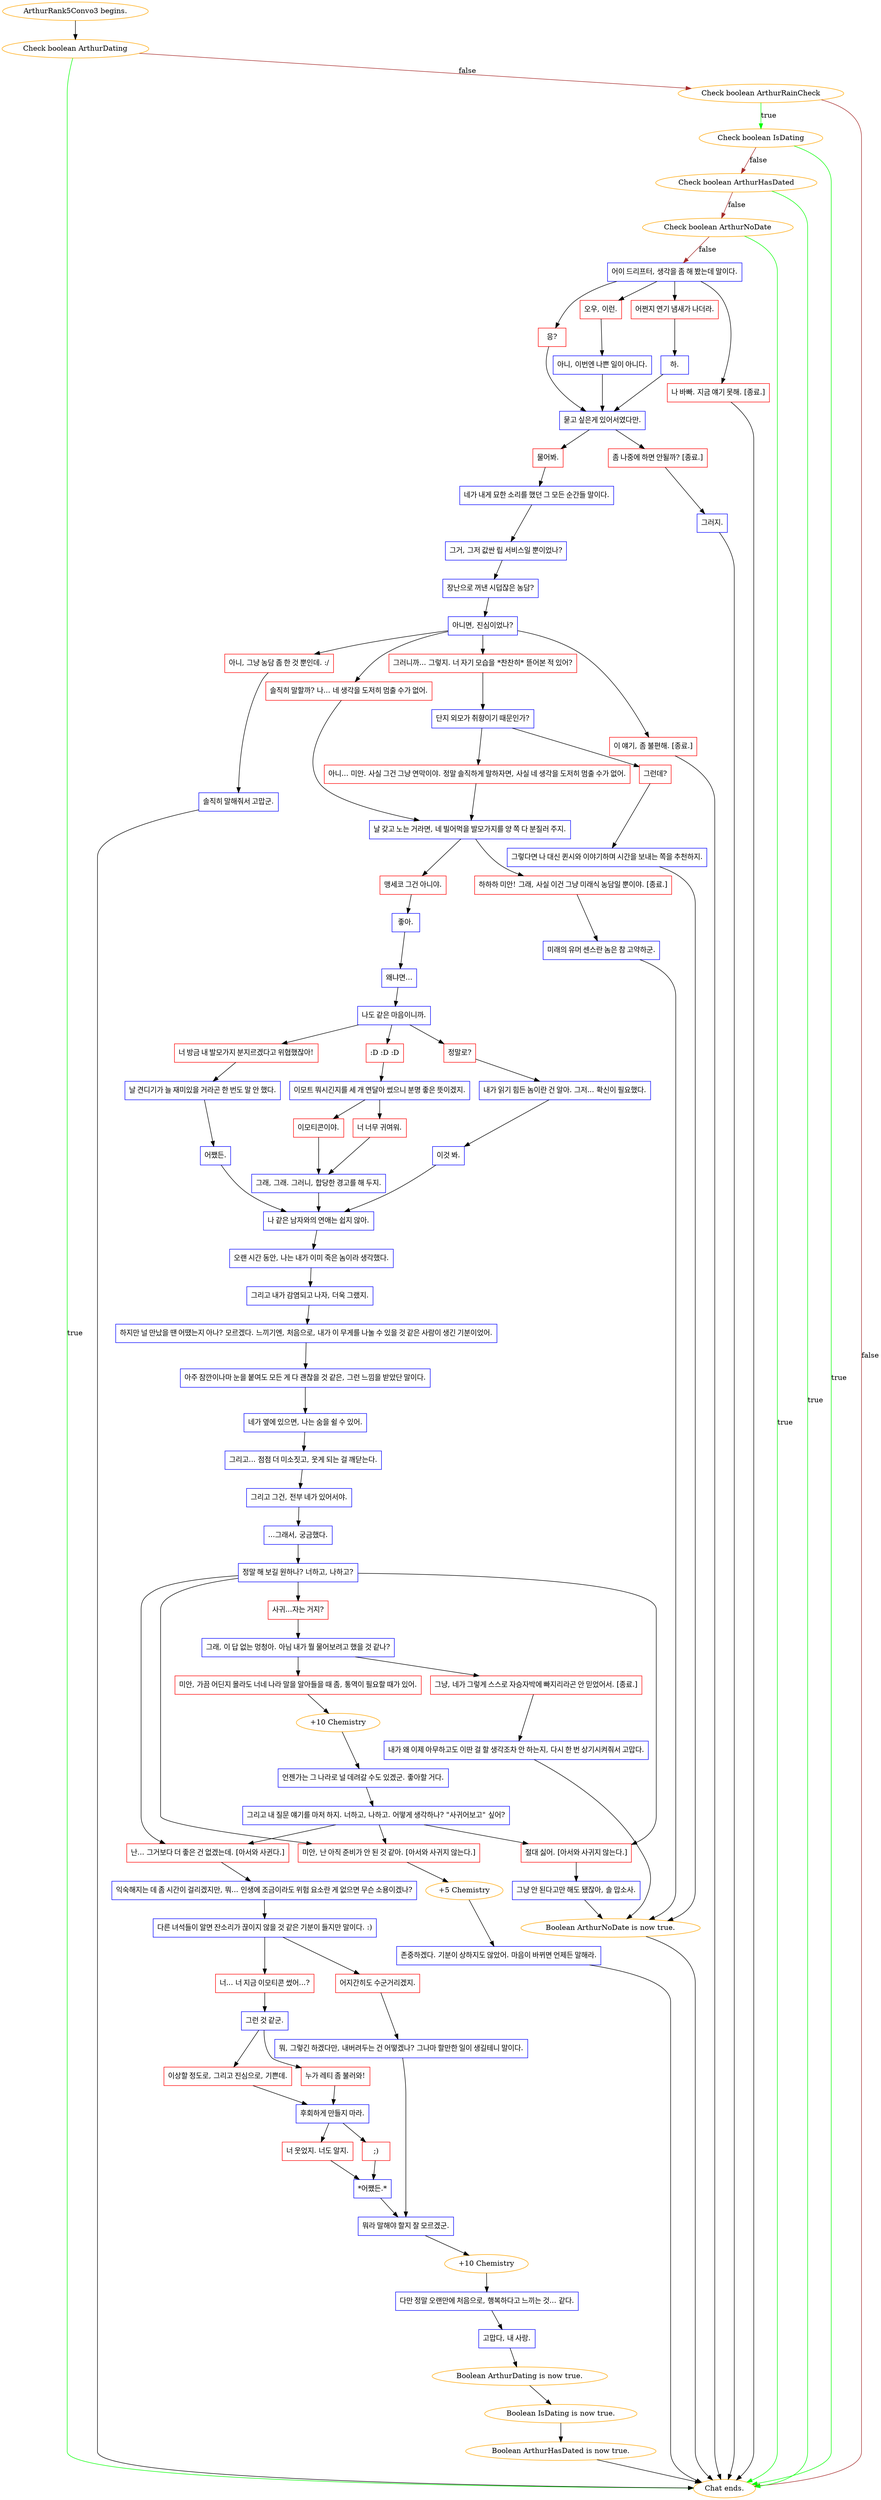 digraph {
	"ArthurRank5Convo3 begins." [color=orange];
		"ArthurRank5Convo3 begins." -> j2307772633;
	j2307772633 [label="Check boolean ArthurDating",color=orange];
		j2307772633 -> "Chat ends." [label=true,color=green];
		j2307772633 -> j1464481321 [label=false,color=brown];
	"Chat ends." [color=orange];
	j1464481321 [label="Check boolean ArthurRainCheck",color=orange];
		j1464481321 -> j586045322 [label=true,color=green];
		j1464481321 -> "Chat ends." [label=false,color=brown];
	j586045322 [label="Check boolean IsDating",color=orange];
		j586045322 -> "Chat ends." [label=true,color=green];
		j586045322 -> j2297267240 [label=false,color=brown];
	j2297267240 [label="Check boolean ArthurHasDated",color=orange];
		j2297267240 -> "Chat ends." [label=true,color=green];
		j2297267240 -> j3370241513 [label=false,color=brown];
	j3370241513 [label="Check boolean ArthurNoDate",color=orange];
		j3370241513 -> "Chat ends." [label=true,color=green];
		j3370241513 -> j3717975863 [label=false,color=brown];
	j3717975863 [label="어이 드리프터, 생각을 좀 해 봤는데 말이다.",shape=box,color=blue];
		j3717975863 -> j3715581966;
		j3717975863 -> j31633231;
		j3717975863 -> j2181728232;
		j3717975863 -> j1437394782;
	j3715581966 [label="응?",shape=box,color=red];
		j3715581966 -> j479679556;
	j31633231 [label="오우, 이런.",shape=box,color=red];
		j31633231 -> j3968980683;
	j2181728232 [label="어쩐지 연기 냄새가 나더라.",shape=box,color=red];
		j2181728232 -> j3675945045;
	j1437394782 [label="나 바빠. 지금 얘기 못해. [종료.]",shape=box,color=red];
		j1437394782 -> "Chat ends.";
	j479679556 [label="묻고 싶은게 있어서였다만.",shape=box,color=blue];
		j479679556 -> j1767557829;
		j479679556 -> j2520096240;
	j3968980683 [label="아니, 이번엔 나쁜 일이 아니다.",shape=box,color=blue];
		j3968980683 -> j479679556;
	j3675945045 [label="하.",shape=box,color=blue];
		j3675945045 -> j479679556;
	j1767557829 [label="물어봐.",shape=box,color=red];
		j1767557829 -> j2709715890;
	j2520096240 [label="좀 나중에 하면 안될까? [종료.]",shape=box,color=red];
		j2520096240 -> j3530001000;
	j2709715890 [label="네가 내게 묘한 소리를 했던 그 모든 순간들 말이다.",shape=box,color=blue];
		j2709715890 -> j3673738829;
	j3530001000 [label="그러지.",shape=box,color=blue];
		j3530001000 -> "Chat ends.";
	j3673738829 [label="그거, 그저 값싼 립 서비스일 뿐이었나?",shape=box,color=blue];
		j3673738829 -> j1948177876;
	j1948177876 [label="장난으로 꺼낸 시덥잖은 농담?",shape=box,color=blue];
		j1948177876 -> j3041315247;
	j3041315247 [label="아니면, 진심이었나?",shape=box,color=blue];
		j3041315247 -> j3256324383;
		j3041315247 -> j3538415907;
		j3041315247 -> j3742437362;
		j3041315247 -> j4108419324;
	j3256324383 [label="아니, 그냥 농담 좀 한 것 뿐인데. :/",shape=box,color=red];
		j3256324383 -> j2945759782;
	j3538415907 [label="그러니까... 그렇지. 너 자기 모습을 *찬찬히* 뜯어본 적 있어?",shape=box,color=red];
		j3538415907 -> j628036652;
	j3742437362 [label="솔직히 말할까? 나... 네 생각을 도저히 멈출 수가 없어.",shape=box,color=red];
		j3742437362 -> j1427644124;
	j4108419324 [label="이 얘기, 좀 불편해. [종료.]",shape=box,color=red];
		j4108419324 -> "Chat ends.";
	j2945759782 [label="솔직히 말해줘서 고맙군.",shape=box,color=blue];
		j2945759782 -> "Chat ends.";
	j628036652 [label="단지 외모가 취향이기 때문인가?",shape=box,color=blue];
		j628036652 -> j2642339860;
		j628036652 -> j2020094318;
	j1427644124 [label="날 갖고 노는 거라면, 네 빌어먹을 발모가지를 양 쪽 다 분질러 주지.",shape=box,color=blue];
		j1427644124 -> j19543296;
		j1427644124 -> j3650941109;
	j2642339860 [label="그런데?",shape=box,color=red];
		j2642339860 -> j2905361812;
	j2020094318 [label="아니... 미안. 사실 그건 그냥 연막이야. 정말 솔직하게 말하자면, 사실 네 생각을 도저히 멈출 수가 없어.",shape=box,color=red];
		j2020094318 -> j1427644124;
	j19543296 [label="맹세코 그건 아니야.",shape=box,color=red];
		j19543296 -> j1648337611;
	j3650941109 [label="하하하 미안! 그래, 사실 이건 그냥 미래식 농담일 뿐이야. [종료.]",shape=box,color=red];
		j3650941109 -> j3693202399;
	j2905361812 [label="그렇다면 나 대신 퀸시와 이야기하며 시간을 보내는 쪽을 추천하지.",shape=box,color=blue];
		j2905361812 -> j2533691464;
	j1648337611 [label="좋아.",shape=box,color=blue];
		j1648337611 -> j2805332052;
	j3693202399 [label="미래의 유머 센스란 놈은 참 고약하군.",shape=box,color=blue];
		j3693202399 -> j2533691464;
	j2533691464 [label="Boolean ArthurNoDate is now true.",color=orange];
		j2533691464 -> "Chat ends.";
	j2805332052 [label="왜냐면...",shape=box,color=blue];
		j2805332052 -> j2833940744;
	j2833940744 [label="나도 같은 마음이니까.",shape=box,color=blue];
		j2833940744 -> j2620920955;
		j2833940744 -> j1028839547;
		j2833940744 -> j2683951789;
	j2620920955 [label="정말로?",shape=box,color=red];
		j2620920955 -> j1636631457;
	j1028839547 [label=":D :D :D",shape=box,color=red];
		j1028839547 -> j344785875;
	j2683951789 [label="너 방금 내 발모가지 분지르겠다고 위협했잖아!",shape=box,color=red];
		j2683951789 -> j545259759;
	j1636631457 [label="내가 읽기 힘든 놈이란 건 알아. 그저... 확신이 필요했다.",shape=box,color=blue];
		j1636631457 -> j2231780972;
	j344785875 [label="이모트 뭐시긴지를 세 개 연달아 썼으니 분명 좋은 뜻이겠지.",shape=box,color=blue];
		j344785875 -> j3132692473;
		j344785875 -> j2371465264;
	j545259759 [label="날 견디기가 늘 재미있을 거라곤 한 번도 말 안 했다.",shape=box,color=blue];
		j545259759 -> j2646962012;
	j2231780972 [label="이것 봐.",shape=box,color=blue];
		j2231780972 -> j1019807516;
	j3132692473 [label="이모티콘이야.",shape=box,color=red];
		j3132692473 -> j2503635214;
	j2371465264 [label="너 너무 귀여워.",shape=box,color=red];
		j2371465264 -> j2503635214;
	j2646962012 [label="어쨌든.",shape=box,color=blue];
		j2646962012 -> j1019807516;
	j1019807516 [label="나 같은 남자와의 연애는 쉽지 않아.",shape=box,color=blue];
		j1019807516 -> j2766419524;
	j2503635214 [label="그래, 그래. 그러니, 합당한 경고를 해 두지.",shape=box,color=blue];
		j2503635214 -> j1019807516;
	j2766419524 [label="오랜 시간 동안, 나는 내가 이미 죽은 놈이라 생각했다.",shape=box,color=blue];
		j2766419524 -> j992597223;
	j992597223 [label="그리고 내가 감염되고 나자, 더욱 그랬지.",shape=box,color=blue];
		j992597223 -> j4258521734;
	j4258521734 [label="하지만 널 만났을 땐 어땠는지 아나? 모르겠다. 느끼기엔, 처음으로, 내가 이 무게를 나눌 수 있을 것 같은 사람이 생긴 기분이었어.",shape=box,color=blue];
		j4258521734 -> j3934089075;
	j3934089075 [label="아주 잠깐이나마 눈을 붙여도 모든 게 다 괜찮을 것 같은, 그런 느낌을 받았단 말이다.",shape=box,color=blue];
		j3934089075 -> j896717068;
	j896717068 [label="네가 옆에 있으면, 나는 숨을 쉴 수 있어.",shape=box,color=blue];
		j896717068 -> j2263339836;
	j2263339836 [label="그리고... 점점 더 미소짓고, 웃게 되는 걸 깨닫는다.",shape=box,color=blue];
		j2263339836 -> j3806961616;
	j3806961616 [label="그리고 그건, 전부 네가 있어서야.",shape=box,color=blue];
		j3806961616 -> j1099511104;
	j1099511104 [label="...그래서, 궁금했다.",shape=box,color=blue];
		j1099511104 -> j754619446;
	j754619446 [label="정말 해 보길 원하나? 너하고, 나하고?",shape=box,color=blue];
		j754619446 -> j771705507;
		j754619446 -> j274144654;
		j754619446 -> j1926624350;
		j754619446 -> j296959505;
	j771705507 [label="사귀...자는 거지?",shape=box,color=red];
		j771705507 -> j1374916334;
	j274144654 [label="난... 그거보다 더 좋은 건 없겠는데. [아서와 사귄다.]",shape=box,color=red];
		j274144654 -> j2204290192;
	j1926624350 [label="미안, 난 아직 준비가 안 된 것 같아. [아서와 사귀지 않는다.]",shape=box,color=red];
		j1926624350 -> j2100598401;
	j296959505 [label="절대 싫어. [아서와 사귀지 않는다.]",shape=box,color=red];
		j296959505 -> j2127442541;
	j1374916334 [label="그래, 이 답 없는 멍청아. 아님 내가 뭘 물어보려고 했을 것 같나?",shape=box,color=blue];
		j1374916334 -> j986153751;
		j1374916334 -> j3087868184;
	j2204290192 [label="익숙해지는 데 좀 시간이 걸리겠지만, 뭐... 인생에 조금이라도 위험 요소란 게 없으면 무슨 소용이겠나?",shape=box,color=blue];
		j2204290192 -> j997021473;
	j2100598401 [label="+5 Chemistry",color=orange];
		j2100598401 -> j3841830480;
	j2127442541 [label="그냥 안 된다고만 해도 됐잖아, 솔 맙소사.",shape=box,color=blue];
		j2127442541 -> j2533691464;
	j986153751 [label="미안, 가끔 어딘지 몰라도 너네 나라 말을 알아들을 때 좀, 통역이 필요할 때가 있어.",shape=box,color=red];
		j986153751 -> j2658094801;
	j3087868184 [label="그냥, 네가 그렇게 스스로 자승자박에 빠지리라곤 안 믿었어서. [종료.]",shape=box,color=red];
		j3087868184 -> j3159606182;
	j997021473 [label="다른 녀석들이 알면 잔소리가 끊이지 않을 것 같은 기분이 들지만 말이다. :)",shape=box,color=blue];
		j997021473 -> j86795992;
		j997021473 -> j2292850949;
	j3841830480 [label="존중하겠다. 기분이 상하지도 않았어. 마음이 바뀌면 언제든 말해라.",shape=box,color=blue];
		j3841830480 -> "Chat ends.";
	j2658094801 [label="+10 Chemistry",color=orange];
		j2658094801 -> j3259591574;
	j3159606182 [label="내가 왜 이제 아무하고도 이딴 걸 할 생각조차 안 하는지, 다시 한 번 상기시켜줘서 고맙다.",shape=box,color=blue];
		j3159606182 -> j2533691464;
	j86795992 [label="어지간히도 수군거리겠지.",shape=box,color=red];
		j86795992 -> j3438378763;
	j2292850949 [label="너... 너 지금 이모티콘 썼어...?",shape=box,color=red];
		j2292850949 -> j1407241888;
	j3259591574 [label="언젠가는 그 나라로 널 데려갈 수도 있겠군. 좋아할 거다.",shape=box,color=blue];
		j3259591574 -> j1897009617;
	j3438378763 [label="뭐, 그렇긴 하겠다만, 내버려두는 건 어떻겠나? 그나마 할만한 일이 생길테니 말이다.",shape=box,color=blue];
		j3438378763 -> j1254299303;
	j1407241888 [label="그런 것 같군.",shape=box,color=blue];
		j1407241888 -> j1002968249;
		j1407241888 -> j3658109070;
	j1897009617 [label="그리고 내 질문 얘기를 마저 하지. 너하고, 나하고. 어떻게 생각하나? \"사귀어보고\" 싶어?",shape=box,color=blue];
		j1897009617 -> j274144654;
		j1897009617 -> j1926624350;
		j1897009617 -> j296959505;
	j1254299303 [label="뭐라 말해야 할지 잘 모르겠군.",shape=box,color=blue];
		j1254299303 -> j3647221033;
	j1002968249 [label="이상할 정도로, 그리고 진심으로, 기쁜데.",shape=box,color=red];
		j1002968249 -> j863890675;
	j3658109070 [label="누가 레티 좀 불러와!",shape=box,color=red];
		j3658109070 -> j863890675;
	j3647221033 [label="+10 Chemistry",color=orange];
		j3647221033 -> j801945937;
	j863890675 [label="후회하게 만들지 마라.",shape=box,color=blue];
		j863890675 -> j1662378429;
		j863890675 -> j3499299154;
	j801945937 [label="다만 정말 오랜만에 처음으로, 행복하다고 느끼는 것... 같다.",shape=box,color=blue];
		j801945937 -> j1961595040;
	j1662378429 [label="너 웃었지. 너도 알지.",shape=box,color=red];
		j1662378429 -> j4281444872;
	j3499299154 [label=";)",shape=box,color=red];
		j3499299154 -> j4281444872;
	j1961595040 [label="고맙다, 내 사랑.",shape=box,color=blue];
		j1961595040 -> j3371696257;
	j4281444872 [label="*어쨌든.*",shape=box,color=blue];
		j4281444872 -> j1254299303;
	j3371696257 [label="Boolean ArthurDating is now true.",color=orange];
		j3371696257 -> j3139269659;
	j3139269659 [label="Boolean IsDating is now true.",color=orange];
		j3139269659 -> j3103123730;
	j3103123730 [label="Boolean ArthurHasDated is now true.",color=orange];
		j3103123730 -> "Chat ends.";
}